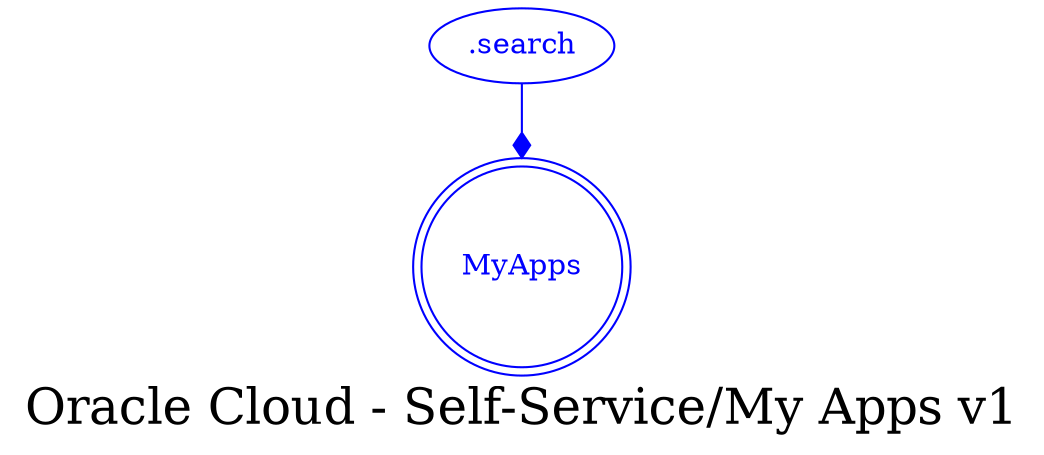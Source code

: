 digraph LexiconGraph {
graph[label="Oracle Cloud - Self-Service/My Apps v1", fontsize=24]
splines=true
"MyApps" [color=blue, fontcolor=blue, shape=doublecircle]
".search" -> "MyApps" [color=blue, fontcolor=blue, arrowhead=diamond, arrowtail=none]
".search" [color=blue, fontcolor=blue, shape=ellipse]
}
